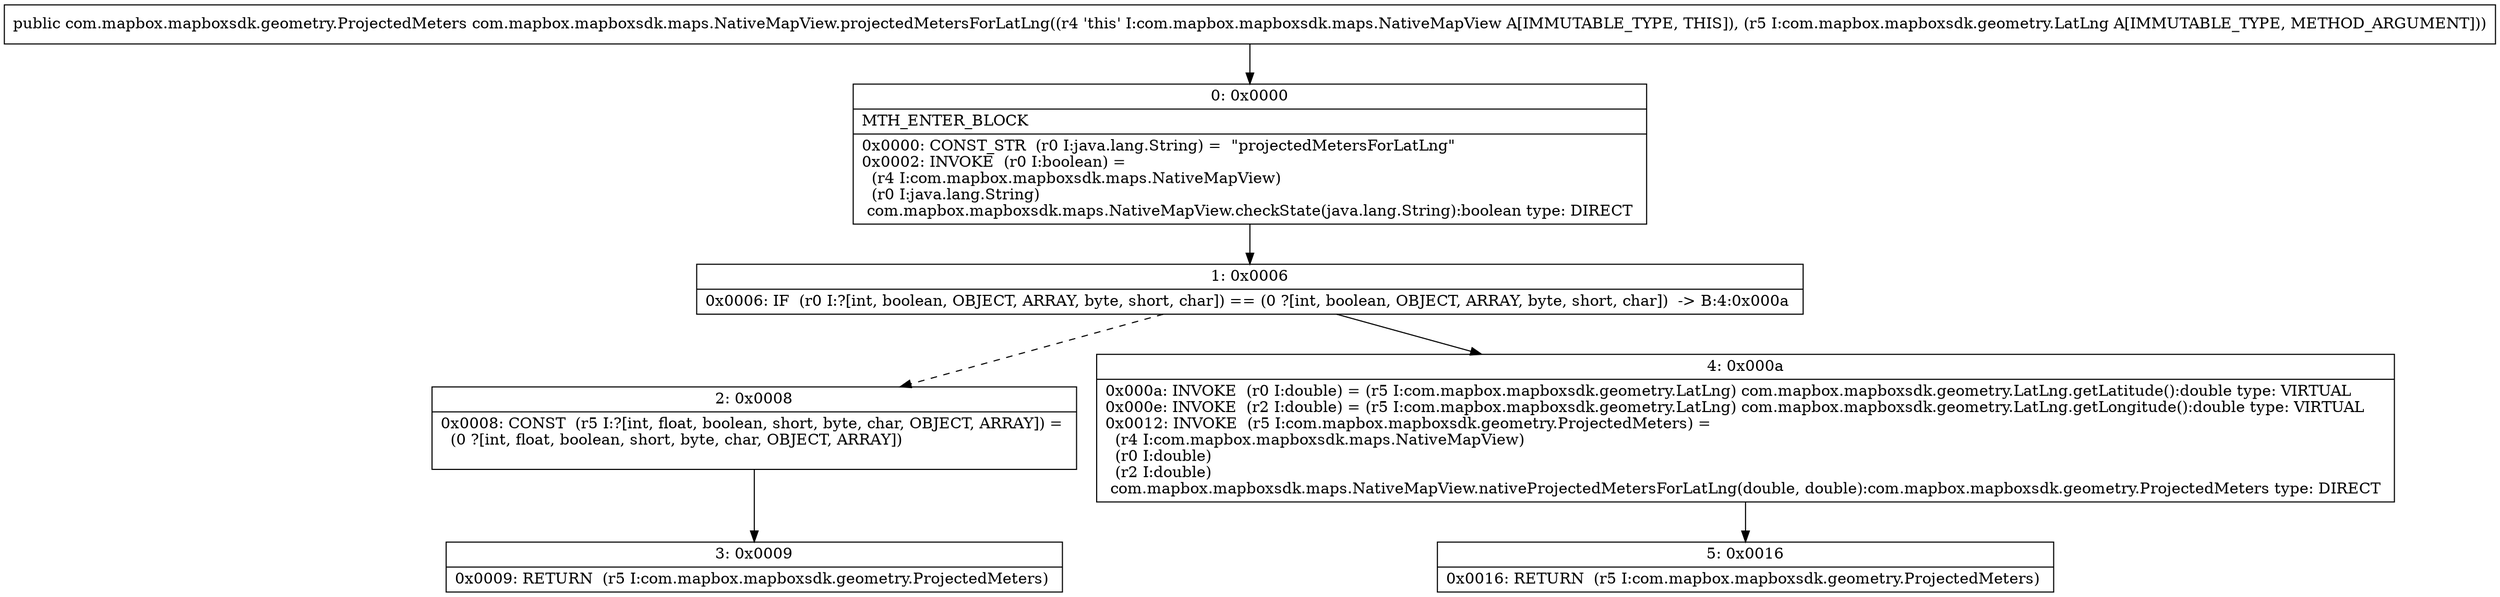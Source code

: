 digraph "CFG forcom.mapbox.mapboxsdk.maps.NativeMapView.projectedMetersForLatLng(Lcom\/mapbox\/mapboxsdk\/geometry\/LatLng;)Lcom\/mapbox\/mapboxsdk\/geometry\/ProjectedMeters;" {
Node_0 [shape=record,label="{0\:\ 0x0000|MTH_ENTER_BLOCK\l|0x0000: CONST_STR  (r0 I:java.lang.String) =  \"projectedMetersForLatLng\" \l0x0002: INVOKE  (r0 I:boolean) = \l  (r4 I:com.mapbox.mapboxsdk.maps.NativeMapView)\l  (r0 I:java.lang.String)\l com.mapbox.mapboxsdk.maps.NativeMapView.checkState(java.lang.String):boolean type: DIRECT \l}"];
Node_1 [shape=record,label="{1\:\ 0x0006|0x0006: IF  (r0 I:?[int, boolean, OBJECT, ARRAY, byte, short, char]) == (0 ?[int, boolean, OBJECT, ARRAY, byte, short, char])  \-\> B:4:0x000a \l}"];
Node_2 [shape=record,label="{2\:\ 0x0008|0x0008: CONST  (r5 I:?[int, float, boolean, short, byte, char, OBJECT, ARRAY]) = \l  (0 ?[int, float, boolean, short, byte, char, OBJECT, ARRAY])\l \l}"];
Node_3 [shape=record,label="{3\:\ 0x0009|0x0009: RETURN  (r5 I:com.mapbox.mapboxsdk.geometry.ProjectedMeters) \l}"];
Node_4 [shape=record,label="{4\:\ 0x000a|0x000a: INVOKE  (r0 I:double) = (r5 I:com.mapbox.mapboxsdk.geometry.LatLng) com.mapbox.mapboxsdk.geometry.LatLng.getLatitude():double type: VIRTUAL \l0x000e: INVOKE  (r2 I:double) = (r5 I:com.mapbox.mapboxsdk.geometry.LatLng) com.mapbox.mapboxsdk.geometry.LatLng.getLongitude():double type: VIRTUAL \l0x0012: INVOKE  (r5 I:com.mapbox.mapboxsdk.geometry.ProjectedMeters) = \l  (r4 I:com.mapbox.mapboxsdk.maps.NativeMapView)\l  (r0 I:double)\l  (r2 I:double)\l com.mapbox.mapboxsdk.maps.NativeMapView.nativeProjectedMetersForLatLng(double, double):com.mapbox.mapboxsdk.geometry.ProjectedMeters type: DIRECT \l}"];
Node_5 [shape=record,label="{5\:\ 0x0016|0x0016: RETURN  (r5 I:com.mapbox.mapboxsdk.geometry.ProjectedMeters) \l}"];
MethodNode[shape=record,label="{public com.mapbox.mapboxsdk.geometry.ProjectedMeters com.mapbox.mapboxsdk.maps.NativeMapView.projectedMetersForLatLng((r4 'this' I:com.mapbox.mapboxsdk.maps.NativeMapView A[IMMUTABLE_TYPE, THIS]), (r5 I:com.mapbox.mapboxsdk.geometry.LatLng A[IMMUTABLE_TYPE, METHOD_ARGUMENT])) }"];
MethodNode -> Node_0;
Node_0 -> Node_1;
Node_1 -> Node_2[style=dashed];
Node_1 -> Node_4;
Node_2 -> Node_3;
Node_4 -> Node_5;
}

